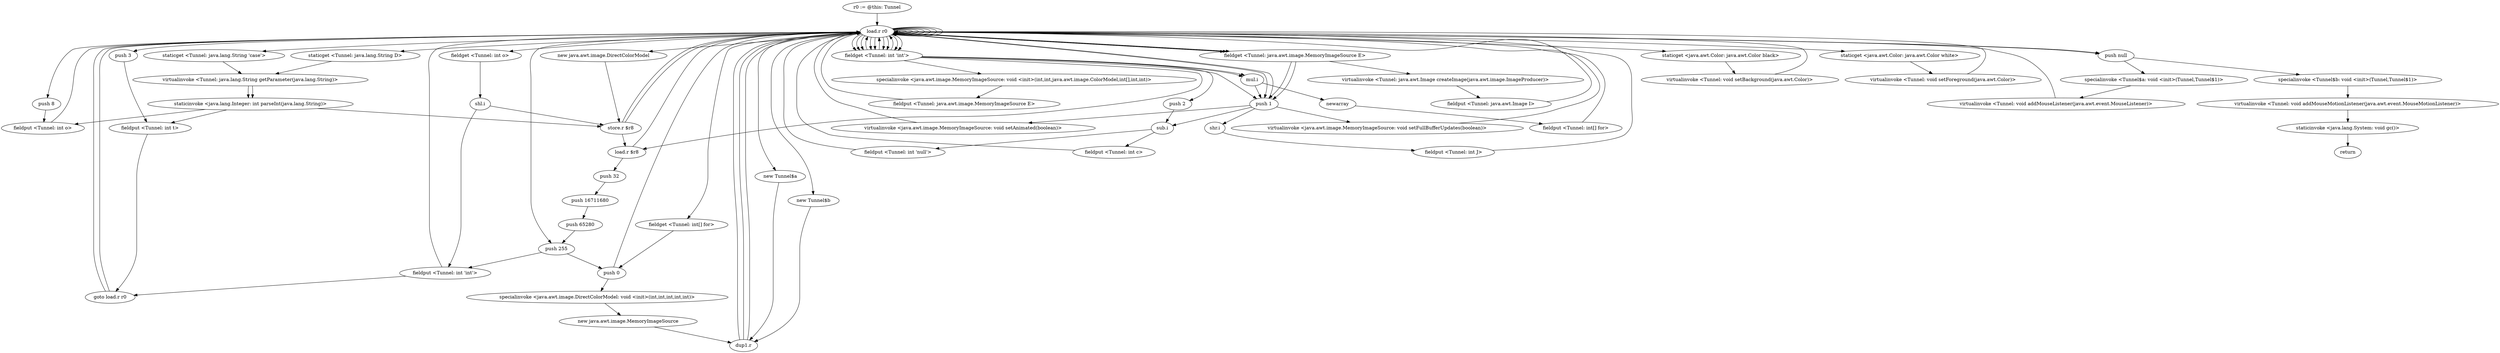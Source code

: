 digraph "" {
    "r0 := @this: Tunnel"
    "load.r r0"
    "r0 := @this: Tunnel"->"load.r r0";
    "load.r r0"->"load.r r0";
    "staticget <Tunnel: java.lang.String 'case'>"
    "load.r r0"->"staticget <Tunnel: java.lang.String 'case'>";
    "virtualinvoke <Tunnel: java.lang.String getParameter(java.lang.String)>"
    "staticget <Tunnel: java.lang.String 'case'>"->"virtualinvoke <Tunnel: java.lang.String getParameter(java.lang.String)>";
    "staticinvoke <java.lang.Integer: int parseInt(java.lang.String)>"
    "virtualinvoke <Tunnel: java.lang.String getParameter(java.lang.String)>"->"staticinvoke <java.lang.Integer: int parseInt(java.lang.String)>";
    "fieldput <Tunnel: int o>"
    "staticinvoke <java.lang.Integer: int parseInt(java.lang.String)>"->"fieldput <Tunnel: int o>";
    "fieldput <Tunnel: int o>"->"load.r r0";
    "push 1"
    "load.r r0"->"push 1";
    "push 1"->"load.r r0";
    "fieldget <Tunnel: int o>"
    "load.r r0"->"fieldget <Tunnel: int o>";
    "shl.i"
    "fieldget <Tunnel: int o>"->"shl.i";
    "fieldput <Tunnel: int 'int'>"
    "shl.i"->"fieldput <Tunnel: int 'int'>";
    "goto load.r r0"
    "fieldput <Tunnel: int 'int'>"->"goto load.r r0";
    "goto load.r r0"->"load.r r0";
    "load.r r0"->"load.r r0";
    "fieldget <Tunnel: int 'int'>"
    "load.r r0"->"fieldget <Tunnel: int 'int'>";
    "push 2"
    "fieldget <Tunnel: int 'int'>"->"push 2";
    "sub.i"
    "push 2"->"sub.i";
    "fieldput <Tunnel: int 'null'>"
    "sub.i"->"fieldput <Tunnel: int 'null'>";
    "fieldput <Tunnel: int 'null'>"->"load.r r0";
    "load.r r0"->"load.r r0";
    "load.r r0"->"fieldget <Tunnel: int 'int'>";
    "fieldget <Tunnel: int 'int'>"->"push 1";
    "shr.i"
    "push 1"->"shr.i";
    "fieldput <Tunnel: int J>"
    "shr.i"->"fieldput <Tunnel: int J>";
    "fieldput <Tunnel: int J>"->"load.r r0";
    "load.r r0"->"load.r r0";
    "load.r r0"->"fieldget <Tunnel: int 'int'>";
    "fieldget <Tunnel: int 'int'>"->"load.r r0";
    "load.r r0"->"fieldget <Tunnel: int 'int'>";
    "mul.i"
    "fieldget <Tunnel: int 'int'>"->"mul.i";
    "mul.i"->"push 1";
    "push 1"->"sub.i";
    "fieldput <Tunnel: int c>"
    "sub.i"->"fieldput <Tunnel: int c>";
    "fieldput <Tunnel: int c>"->"load.r r0";
    "load.r r0"->"load.r r0";
    "staticget <Tunnel: java.lang.String D>"
    "load.r r0"->"staticget <Tunnel: java.lang.String D>";
    "staticget <Tunnel: java.lang.String D>"->"virtualinvoke <Tunnel: java.lang.String getParameter(java.lang.String)>";
    "virtualinvoke <Tunnel: java.lang.String getParameter(java.lang.String)>"->"staticinvoke <java.lang.Integer: int parseInt(java.lang.String)>";
    "fieldput <Tunnel: int t>"
    "staticinvoke <java.lang.Integer: int parseInt(java.lang.String)>"->"fieldput <Tunnel: int t>";
    "fieldput <Tunnel: int t>"->"goto load.r r0";
    "goto load.r r0"->"load.r r0";
    "staticget <java.awt.Color: java.awt.Color black>"
    "load.r r0"->"staticget <java.awt.Color: java.awt.Color black>";
    "virtualinvoke <Tunnel: void setBackground(java.awt.Color)>"
    "staticget <java.awt.Color: java.awt.Color black>"->"virtualinvoke <Tunnel: void setBackground(java.awt.Color)>";
    "virtualinvoke <Tunnel: void setBackground(java.awt.Color)>"->"load.r r0";
    "staticget <java.awt.Color: java.awt.Color white>"
    "load.r r0"->"staticget <java.awt.Color: java.awt.Color white>";
    "virtualinvoke <Tunnel: void setForeground(java.awt.Color)>"
    "staticget <java.awt.Color: java.awt.Color white>"->"virtualinvoke <Tunnel: void setForeground(java.awt.Color)>";
    "virtualinvoke <Tunnel: void setForeground(java.awt.Color)>"->"load.r r0";
    "load.r r0"->"load.r r0";
    "load.r r0"->"fieldget <Tunnel: int 'int'>";
    "fieldget <Tunnel: int 'int'>"->"load.r r0";
    "load.r r0"->"fieldget <Tunnel: int 'int'>";
    "fieldget <Tunnel: int 'int'>"->"mul.i";
    "newarray"
    "mul.i"->"newarray";
    "fieldput <Tunnel: int[] for>"
    "newarray"->"fieldput <Tunnel: int[] for>";
    "fieldput <Tunnel: int[] for>"->"load.r r0";
    "new java.awt.image.DirectColorModel"
    "load.r r0"->"new java.awt.image.DirectColorModel";
    "store.r $r8"
    "new java.awt.image.DirectColorModel"->"store.r $r8";
    "load.r $r8"
    "store.r $r8"->"load.r $r8";
    "push 32"
    "load.r $r8"->"push 32";
    "push 16711680"
    "push 32"->"push 16711680";
    "push 65280"
    "push 16711680"->"push 65280";
    "push 255"
    "push 65280"->"push 255";
    "push 0"
    "push 255"->"push 0";
    "specialinvoke <java.awt.image.DirectColorModel: void <init>(int,int,int,int,int)>"
    "push 0"->"specialinvoke <java.awt.image.DirectColorModel: void <init>(int,int,int,int,int)>";
    "new java.awt.image.MemoryImageSource"
    "specialinvoke <java.awt.image.DirectColorModel: void <init>(int,int,int,int,int)>"->"new java.awt.image.MemoryImageSource";
    "dup1.r"
    "new java.awt.image.MemoryImageSource"->"dup1.r";
    "dup1.r"->"load.r r0";
    "load.r r0"->"fieldget <Tunnel: int 'int'>";
    "fieldget <Tunnel: int 'int'>"->"load.r r0";
    "load.r r0"->"fieldget <Tunnel: int 'int'>";
    "fieldget <Tunnel: int 'int'>"->"load.r $r8";
    "load.r $r8"->"load.r r0";
    "fieldget <Tunnel: int[] for>"
    "load.r r0"->"fieldget <Tunnel: int[] for>";
    "fieldget <Tunnel: int[] for>"->"push 0";
    "push 0"->"load.r r0";
    "load.r r0"->"fieldget <Tunnel: int 'int'>";
    "specialinvoke <java.awt.image.MemoryImageSource: void <init>(int,int,java.awt.image.ColorModel,int[],int,int)>"
    "fieldget <Tunnel: int 'int'>"->"specialinvoke <java.awt.image.MemoryImageSource: void <init>(int,int,java.awt.image.ColorModel,int[],int,int)>";
    "fieldput <Tunnel: java.awt.image.MemoryImageSource E>"
    "specialinvoke <java.awt.image.MemoryImageSource: void <init>(int,int,java.awt.image.ColorModel,int[],int,int)>"->"fieldput <Tunnel: java.awt.image.MemoryImageSource E>";
    "fieldput <Tunnel: java.awt.image.MemoryImageSource E>"->"load.r r0";
    "fieldget <Tunnel: java.awt.image.MemoryImageSource E>"
    "load.r r0"->"fieldget <Tunnel: java.awt.image.MemoryImageSource E>";
    "fieldget <Tunnel: java.awt.image.MemoryImageSource E>"->"push 1";
    "virtualinvoke <java.awt.image.MemoryImageSource: void setAnimated(boolean)>"
    "push 1"->"virtualinvoke <java.awt.image.MemoryImageSource: void setAnimated(boolean)>";
    "virtualinvoke <java.awt.image.MemoryImageSource: void setAnimated(boolean)>"->"load.r r0";
    "load.r r0"->"fieldget <Tunnel: java.awt.image.MemoryImageSource E>";
    "fieldget <Tunnel: java.awt.image.MemoryImageSource E>"->"push 1";
    "virtualinvoke <java.awt.image.MemoryImageSource: void setFullBufferUpdates(boolean)>"
    "push 1"->"virtualinvoke <java.awt.image.MemoryImageSource: void setFullBufferUpdates(boolean)>";
    "virtualinvoke <java.awt.image.MemoryImageSource: void setFullBufferUpdates(boolean)>"->"load.r r0";
    "load.r r0"->"load.r r0";
    "load.r r0"->"load.r r0";
    "load.r r0"->"fieldget <Tunnel: java.awt.image.MemoryImageSource E>";
    "virtualinvoke <Tunnel: java.awt.Image createImage(java.awt.image.ImageProducer)>"
    "fieldget <Tunnel: java.awt.image.MemoryImageSource E>"->"virtualinvoke <Tunnel: java.awt.Image createImage(java.awt.image.ImageProducer)>";
    "fieldput <Tunnel: java.awt.Image I>"
    "virtualinvoke <Tunnel: java.awt.Image createImage(java.awt.image.ImageProducer)>"->"fieldput <Tunnel: java.awt.Image I>";
    "fieldput <Tunnel: java.awt.Image I>"->"load.r r0";
    "new Tunnel$a"
    "load.r r0"->"new Tunnel$a";
    "new Tunnel$a"->"dup1.r";
    "dup1.r"->"load.r r0";
    "push null"
    "load.r r0"->"push null";
    "specialinvoke <Tunnel$a: void <init>(Tunnel,Tunnel$1)>"
    "push null"->"specialinvoke <Tunnel$a: void <init>(Tunnel,Tunnel$1)>";
    "virtualinvoke <Tunnel: void addMouseListener(java.awt.event.MouseListener)>"
    "specialinvoke <Tunnel$a: void <init>(Tunnel,Tunnel$1)>"->"virtualinvoke <Tunnel: void addMouseListener(java.awt.event.MouseListener)>";
    "virtualinvoke <Tunnel: void addMouseListener(java.awt.event.MouseListener)>"->"load.r r0";
    "new Tunnel$b"
    "load.r r0"->"new Tunnel$b";
    "new Tunnel$b"->"dup1.r";
    "dup1.r"->"load.r r0";
    "load.r r0"->"push null";
    "specialinvoke <Tunnel$b: void <init>(Tunnel,Tunnel$1)>"
    "push null"->"specialinvoke <Tunnel$b: void <init>(Tunnel,Tunnel$1)>";
    "virtualinvoke <Tunnel: void addMouseMotionListener(java.awt.event.MouseMotionListener)>"
    "specialinvoke <Tunnel$b: void <init>(Tunnel,Tunnel$1)>"->"virtualinvoke <Tunnel: void addMouseMotionListener(java.awt.event.MouseMotionListener)>";
    "staticinvoke <java.lang.System: void gc()>"
    "virtualinvoke <Tunnel: void addMouseMotionListener(java.awt.event.MouseMotionListener)>"->"staticinvoke <java.lang.System: void gc()>";
    "return"
    "staticinvoke <java.lang.System: void gc()>"->"return";
    "staticinvoke <java.lang.Integer: int parseInt(java.lang.String)>"->"store.r $r8";
    "store.r $r8"->"load.r r0";
    "push 3"
    "load.r r0"->"push 3";
    "push 3"->"fieldput <Tunnel: int t>";
    "shl.i"->"store.r $r8";
    "store.r $r8"->"load.r r0";
    "load.r r0"->"push 255";
    "push 255"->"fieldput <Tunnel: int 'int'>";
    "fieldput <Tunnel: int 'int'>"->"load.r r0";
    "push 8"
    "load.r r0"->"push 8";
    "push 8"->"fieldput <Tunnel: int o>";
}
